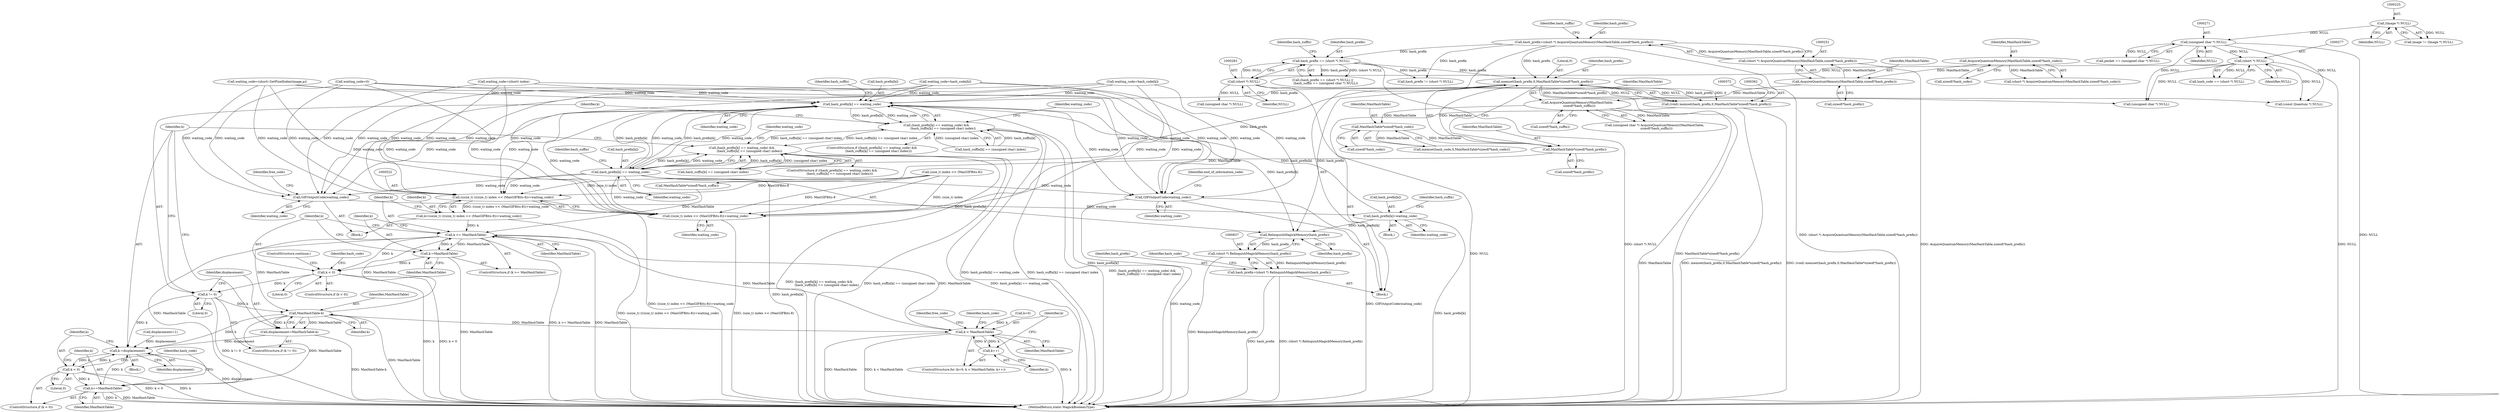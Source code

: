 digraph "0_ImageMagick6_61135001a625364e29bdce83832f043eebde7b5a_0@API" {
"1000363" [label="(Call,memset(hash_prefix,0,MaxHashTable*sizeof(*hash_prefix)))"];
"1000280" [label="(Call,hash_prefix == (short *) NULL)"];
"1000248" [label="(Call,hash_prefix=(short *) AcquireQuantumMemory(MaxHashTable,sizeof(*hash_prefix)))"];
"1000250" [label="(Call,(short *) AcquireQuantumMemory(MaxHashTable,sizeof(*hash_prefix)))"];
"1000252" [label="(Call,AcquireQuantumMemory(MaxHashTable,sizeof(*hash_prefix)))"];
"1000243" [label="(Call,AcquireQuantumMemory(MaxHashTable,sizeof(*hash_code)))"];
"1000282" [label="(Call,(short *) NULL)"];
"1000276" [label="(Call,(short *) NULL)"];
"1000270" [label="(Call,(unsigned char *) NULL)"];
"1000224" [label="(Call,(Image *) NULL)"];
"1000366" [label="(Call,MaxHashTable*sizeof(*hash_prefix))"];
"1000356" [label="(Call,MaxHashTable*sizeof(*hash_code))"];
"1000261" [label="(Call,AcquireQuantumMemory(MaxHashTable,\n    sizeof(*hash_suffix)))"];
"1000361" [label="(Call,(void) memset(hash_prefix,0,MaxHashTable*sizeof(*hash_prefix)))"];
"1000553" [label="(Call,hash_prefix[k] == waiting_code)"];
"1000521" [label="(Call,(ssize_t) (((size_t) index << (MaxGIFBits-8))+waiting_code))"];
"1000519" [label="(Call,k=(ssize_t) (((size_t) index << (MaxGIFBits-8))+waiting_code))"];
"1000533" [label="(Call,k >= MaxHashTable)"];
"1000536" [label="(Call,k-=MaxHashTable)"];
"1000540" [label="(Call,k < 0)"];
"1000573" [label="(Call,k != 0)"];
"1000578" [label="(Call,MaxHashTable-k)"];
"1000576" [label="(Call,displacement=MaxHashTable-k)"];
"1000583" [label="(Call,k-=displacement)"];
"1000587" [label="(Call,k < 0)"];
"1000590" [label="(Call,k+=MaxHashTable)"];
"1000662" [label="(Call,k < MaxHashTable)"];
"1000665" [label="(Call,k++)"];
"1000523" [label="(Call,((size_t) index << (MaxGIFBits-8))+waiting_code)"];
"1000552" [label="(Call,(hash_prefix[k] == waiting_code) &&\n              (hash_suffix[k] == (unsigned char) index))"];
"1000601" [label="(Call,(hash_prefix[k] == waiting_code) &&\n                (hash_suffix[k] == (unsigned char) index))"];
"1000602" [label="(Call,hash_prefix[k] == waiting_code)"];
"1000629" [label="(Call,GIFOutputCode(waiting_code))"];
"1000644" [label="(Call,hash_prefix[k]=waiting_code)"];
"1000838" [label="(Call,RelinquishMagickMemory(hash_prefix))"];
"1000836" [label="(Call,(short *) RelinquishMagickMemory(hash_prefix))"];
"1000834" [label="(Call,hash_prefix=(short *) RelinquishMagickMemory(hash_prefix))"];
"1000770" [label="(Call,GIFOutputCode(waiting_code))"];
"1000584" [label="(Identifier,k)"];
"1000457" [label="(Call,(const Quantum *) NULL)"];
"1000773" [label="(Identifier,end_of_information_code)"];
"1000253" [label="(Identifier,MaxHashTable)"];
"1000586" [label="(ControlStructure,if (k < 0))"];
"1000520" [label="(Identifier,k)"];
"1000243" [label="(Call,AcquireQuantumMemory(MaxHashTable,sizeof(*hash_code)))"];
"1000585" [label="(Identifier,displacement)"];
"1000466" [label="(Call,waiting_code=(short) GetPixelIndex(image,p))"];
"1000538" [label="(Identifier,MaxHashTable)"];
"1000524" [label="(Call,(size_t) index << (MaxGIFBits-8))"];
"1000609" [label="(Identifier,hash_suffix)"];
"1000630" [label="(Identifier,waiting_code)"];
"1000615" [label="(Call,waiting_code=hash_code[k])"];
"1000533" [label="(Call,k >= MaxHashTable)"];
"1000358" [label="(Call,sizeof(*hash_code))"];
"1000836" [label="(Call,(short *) RelinquishMagickMemory(hash_prefix))"];
"1000224" [label="(Call,(Image *) NULL)"];
"1000263" [label="(Call,sizeof(*hash_suffix))"];
"1000578" [label="(Call,MaxHashTable-k)"];
"1000270" [label="(Call,(unsigned char *) NULL)"];
"1000588" [label="(Identifier,k)"];
"1000645" [label="(Call,hash_prefix[k])"];
"1000582" [label="(Block,)"];
"1000284" [label="(Identifier,NULL)"];
"1000497" [label="(Block,)"];
"1000575" [label="(Literal,0)"];
"1000607" [label="(Call,hash_suffix[k] == (unsigned char) index)"];
"1000659" [label="(Call,k=0)"];
"1000272" [label="(Identifier,NULL)"];
"1000551" [label="(ControlStructure,if ((hash_prefix[k] == waiting_code) &&\n              (hash_suffix[k] == (unsigned char) index)))"];
"1000361" [label="(Call,(void) memset(hash_prefix,0,MaxHashTable*sizeof(*hash_prefix)))"];
"1000664" [label="(Identifier,MaxHashTable)"];
"1000501" [label="(Call,displacement=1)"];
"1000250" [label="(Call,(short *) AcquireQuantumMemory(MaxHashTable,sizeof(*hash_prefix)))"];
"1000590" [label="(Call,k+=MaxHashTable)"];
"1000635" [label="(Block,)"];
"1000567" [label="(Identifier,waiting_code)"];
"1000601" [label="(Call,(hash_prefix[k] == waiting_code) &&\n                (hash_suffix[k] == (unsigned char) index))"];
"1000357" [label="(Identifier,MaxHashTable)"];
"1000663" [label="(Identifier,k)"];
"1000633" [label="(Identifier,free_code)"];
"1000534" [label="(Identifier,k)"];
"1000658" [label="(ControlStructure,for (k=0; k < MaxHashTable; k++))"];
"1000294" [label="(Call,(unsigned char *) NULL)"];
"1000368" [label="(Call,sizeof(*hash_prefix))"];
"1000554" [label="(Call,hash_prefix[k])"];
"1000366" [label="(Call,MaxHashTable*sizeof(*hash_prefix))"];
"1000662" [label="(Call,k < MaxHashTable)"];
"1000589" [label="(Literal,0)"];
"1000276" [label="(Call,(short *) NULL)"];
"1000226" [label="(Identifier,NULL)"];
"1000280" [label="(Call,hash_prefix == (short *) NULL)"];
"1000536" [label="(Call,k-=MaxHashTable)"];
"1000287" [label="(Call,(unsigned char *) NULL)"];
"1000248" [label="(Call,hash_prefix=(short *) AcquireQuantumMemory(MaxHashTable,sizeof(*hash_prefix)))"];
"1000839" [label="(Identifier,hash_prefix)"];
"1000376" [label="(Call,MaxHashTable*sizeof(*hash_suffix))"];
"1000547" [label="(Identifier,hash_code)"];
"1000259" [label="(Call,(unsigned char *) AcquireQuantumMemory(MaxHashTable,\n    sizeof(*hash_suffix)))"];
"1000673" [label="(Identifier,free_code)"];
"1000770" [label="(Call,GIFOutputCode(waiting_code))"];
"1000686" [label="(Call,waiting_code=(short) index)"];
"1000665" [label="(Call,k++)"];
"1000577" [label="(Identifier,displacement)"];
"1000353" [label="(Call,memset(hash_code,0,MaxHashTable*sizeof(*hash_code)))"];
"1000367" [label="(Identifier,MaxHashTable)"];
"1000572" [label="(ControlStructure,if (k != 0))"];
"1000834" [label="(Call,hash_prefix=(short *) RelinquishMagickMemory(hash_prefix))"];
"1000274" [label="(Call,hash_code == (short *) NULL)"];
"1000669" [label="(Identifier,hash_code)"];
"1000552" [label="(Call,(hash_prefix[k] == waiting_code) &&\n              (hash_suffix[k] == (unsigned char) index))"];
"1000254" [label="(Call,sizeof(*hash_prefix))"];
"1000519" [label="(Call,k=(ssize_t) (((size_t) index << (MaxGIFBits-8))+waiting_code))"];
"1000282" [label="(Call,(short *) NULL)"];
"1000286" [label="(Identifier,hash_suffix)"];
"1000648" [label="(Identifier,waiting_code)"];
"1000835" [label="(Identifier,hash_prefix)"];
"1000537" [label="(Identifier,k)"];
"1000580" [label="(Identifier,k)"];
"1000244" [label="(Identifier,MaxHashTable)"];
"1000591" [label="(Identifier,k)"];
"1000558" [label="(Call,hash_suffix[k] == (unsigned char) index)"];
"1000629" [label="(Call,GIFOutputCode(waiting_code))"];
"1000616" [label="(Identifier,waiting_code)"];
"1000363" [label="(Call,memset(hash_prefix,0,MaxHashTable*sizeof(*hash_prefix)))"];
"1000606" [label="(Identifier,waiting_code)"];
"1000281" [label="(Identifier,hash_prefix)"];
"1000540" [label="(Call,k < 0)"];
"1000576" [label="(Call,displacement=MaxHashTable-k)"];
"1000117" [label="(Block,)"];
"1000539" [label="(ControlStructure,if (k < 0))"];
"1000252" [label="(Call,AcquireQuantumMemory(MaxHashTable,sizeof(*hash_prefix)))"];
"1000222" [label="(Call,image != (Image *) NULL)"];
"1000841" [label="(Identifier,hash_code)"];
"1000854" [label="(MethodReturn,static MagickBooleanType)"];
"1000560" [label="(Identifier,hash_suffix)"];
"1000592" [label="(Identifier,MaxHashTable)"];
"1000535" [label="(Identifier,MaxHashTable)"];
"1000644" [label="(Call,hash_prefix[k]=waiting_code)"];
"1000651" [label="(Identifier,hash_suffix)"];
"1000557" [label="(Identifier,waiting_code)"];
"1000316" [label="(Call,hash_prefix != (short *) NULL)"];
"1000553" [label="(Call,hash_prefix[k] == waiting_code)"];
"1000543" [label="(ControlStructure,continue;)"];
"1000424" [label="(Call,waiting_code=0)"];
"1000573" [label="(Call,k != 0)"];
"1000596" [label="(Identifier,hash_code)"];
"1000603" [label="(Call,hash_prefix[k])"];
"1000245" [label="(Call,sizeof(*hash_code))"];
"1000268" [label="(Call,packet == (unsigned char *) NULL)"];
"1000531" [label="(Identifier,waiting_code)"];
"1000532" [label="(ControlStructure,if (k >= MaxHashTable))"];
"1000356" [label="(Call,MaxHashTable*sizeof(*hash_code))"];
"1000258" [label="(Identifier,hash_suffix)"];
"1000838" [label="(Call,RelinquishMagickMemory(hash_prefix))"];
"1000262" [label="(Identifier,MaxHashTable)"];
"1000364" [label="(Identifier,hash_prefix)"];
"1000566" [label="(Call,waiting_code=hash_code[k])"];
"1000541" [label="(Identifier,k)"];
"1000583" [label="(Call,k-=displacement)"];
"1000602" [label="(Call,hash_prefix[k] == waiting_code)"];
"1000241" [label="(Call,(short *) AcquireQuantumMemory(MaxHashTable,sizeof(*hash_code)))"];
"1000574" [label="(Identifier,k)"];
"1000521" [label="(Call,(ssize_t) (((size_t) index << (MaxGIFBits-8))+waiting_code))"];
"1000542" [label="(Literal,0)"];
"1000771" [label="(Identifier,waiting_code)"];
"1000587" [label="(Call,k < 0)"];
"1000579" [label="(Identifier,MaxHashTable)"];
"1000523" [label="(Call,((size_t) index << (MaxGIFBits-8))+waiting_code)"];
"1000365" [label="(Literal,0)"];
"1000278" [label="(Identifier,NULL)"];
"1000261" [label="(Call,AcquireQuantumMemory(MaxHashTable,\n    sizeof(*hash_suffix)))"];
"1000666" [label="(Identifier,k)"];
"1000279" [label="(Call,(hash_prefix == (short *) NULL) ||\n      (hash_suffix == (unsigned char *) NULL))"];
"1000600" [label="(ControlStructure,if ((hash_prefix[k] == waiting_code) &&\n                (hash_suffix[k] == (unsigned char) index)))"];
"1000249" [label="(Identifier,hash_prefix)"];
"1000363" -> "1000361"  [label="AST: "];
"1000363" -> "1000366"  [label="CFG: "];
"1000364" -> "1000363"  [label="AST: "];
"1000365" -> "1000363"  [label="AST: "];
"1000366" -> "1000363"  [label="AST: "];
"1000361" -> "1000363"  [label="CFG: "];
"1000363" -> "1000854"  [label="DDG: MaxHashTable*sizeof(*hash_prefix)"];
"1000363" -> "1000361"  [label="DDG: hash_prefix"];
"1000363" -> "1000361"  [label="DDG: 0"];
"1000363" -> "1000361"  [label="DDG: MaxHashTable*sizeof(*hash_prefix)"];
"1000280" -> "1000363"  [label="DDG: hash_prefix"];
"1000248" -> "1000363"  [label="DDG: hash_prefix"];
"1000366" -> "1000363"  [label="DDG: MaxHashTable"];
"1000363" -> "1000553"  [label="DDG: hash_prefix"];
"1000363" -> "1000602"  [label="DDG: hash_prefix"];
"1000363" -> "1000838"  [label="DDG: hash_prefix"];
"1000280" -> "1000279"  [label="AST: "];
"1000280" -> "1000282"  [label="CFG: "];
"1000281" -> "1000280"  [label="AST: "];
"1000282" -> "1000280"  [label="AST: "];
"1000286" -> "1000280"  [label="CFG: "];
"1000279" -> "1000280"  [label="CFG: "];
"1000280" -> "1000854"  [label="DDG: (short *) NULL"];
"1000280" -> "1000279"  [label="DDG: hash_prefix"];
"1000280" -> "1000279"  [label="DDG: (short *) NULL"];
"1000248" -> "1000280"  [label="DDG: hash_prefix"];
"1000282" -> "1000280"  [label="DDG: NULL"];
"1000280" -> "1000316"  [label="DDG: hash_prefix"];
"1000248" -> "1000117"  [label="AST: "];
"1000248" -> "1000250"  [label="CFG: "];
"1000249" -> "1000248"  [label="AST: "];
"1000250" -> "1000248"  [label="AST: "];
"1000258" -> "1000248"  [label="CFG: "];
"1000248" -> "1000854"  [label="DDG: (short *) AcquireQuantumMemory(MaxHashTable,sizeof(*hash_prefix))"];
"1000250" -> "1000248"  [label="DDG: AcquireQuantumMemory(MaxHashTable,sizeof(*hash_prefix))"];
"1000248" -> "1000316"  [label="DDG: hash_prefix"];
"1000250" -> "1000252"  [label="CFG: "];
"1000251" -> "1000250"  [label="AST: "];
"1000252" -> "1000250"  [label="AST: "];
"1000250" -> "1000854"  [label="DDG: AcquireQuantumMemory(MaxHashTable,sizeof(*hash_prefix))"];
"1000252" -> "1000250"  [label="DDG: MaxHashTable"];
"1000252" -> "1000254"  [label="CFG: "];
"1000253" -> "1000252"  [label="AST: "];
"1000254" -> "1000252"  [label="AST: "];
"1000243" -> "1000252"  [label="DDG: MaxHashTable"];
"1000252" -> "1000261"  [label="DDG: MaxHashTable"];
"1000243" -> "1000241"  [label="AST: "];
"1000243" -> "1000245"  [label="CFG: "];
"1000244" -> "1000243"  [label="AST: "];
"1000245" -> "1000243"  [label="AST: "];
"1000241" -> "1000243"  [label="CFG: "];
"1000243" -> "1000241"  [label="DDG: MaxHashTable"];
"1000282" -> "1000284"  [label="CFG: "];
"1000283" -> "1000282"  [label="AST: "];
"1000284" -> "1000282"  [label="AST: "];
"1000282" -> "1000854"  [label="DDG: NULL"];
"1000276" -> "1000282"  [label="DDG: NULL"];
"1000282" -> "1000287"  [label="DDG: NULL"];
"1000282" -> "1000294"  [label="DDG: NULL"];
"1000282" -> "1000457"  [label="DDG: NULL"];
"1000276" -> "1000274"  [label="AST: "];
"1000276" -> "1000278"  [label="CFG: "];
"1000277" -> "1000276"  [label="AST: "];
"1000278" -> "1000276"  [label="AST: "];
"1000274" -> "1000276"  [label="CFG: "];
"1000276" -> "1000854"  [label="DDG: NULL"];
"1000276" -> "1000274"  [label="DDG: NULL"];
"1000270" -> "1000276"  [label="DDG: NULL"];
"1000276" -> "1000294"  [label="DDG: NULL"];
"1000276" -> "1000457"  [label="DDG: NULL"];
"1000270" -> "1000268"  [label="AST: "];
"1000270" -> "1000272"  [label="CFG: "];
"1000271" -> "1000270"  [label="AST: "];
"1000272" -> "1000270"  [label="AST: "];
"1000268" -> "1000270"  [label="CFG: "];
"1000270" -> "1000854"  [label="DDG: NULL"];
"1000270" -> "1000268"  [label="DDG: NULL"];
"1000224" -> "1000270"  [label="DDG: NULL"];
"1000270" -> "1000294"  [label="DDG: NULL"];
"1000270" -> "1000457"  [label="DDG: NULL"];
"1000224" -> "1000222"  [label="AST: "];
"1000224" -> "1000226"  [label="CFG: "];
"1000225" -> "1000224"  [label="AST: "];
"1000226" -> "1000224"  [label="AST: "];
"1000222" -> "1000224"  [label="CFG: "];
"1000224" -> "1000222"  [label="DDG: NULL"];
"1000366" -> "1000368"  [label="CFG: "];
"1000367" -> "1000366"  [label="AST: "];
"1000368" -> "1000366"  [label="AST: "];
"1000356" -> "1000366"  [label="DDG: MaxHashTable"];
"1000366" -> "1000376"  [label="DDG: MaxHashTable"];
"1000356" -> "1000353"  [label="AST: "];
"1000356" -> "1000358"  [label="CFG: "];
"1000357" -> "1000356"  [label="AST: "];
"1000358" -> "1000356"  [label="AST: "];
"1000353" -> "1000356"  [label="CFG: "];
"1000356" -> "1000353"  [label="DDG: MaxHashTable"];
"1000261" -> "1000356"  [label="DDG: MaxHashTable"];
"1000261" -> "1000259"  [label="AST: "];
"1000261" -> "1000263"  [label="CFG: "];
"1000262" -> "1000261"  [label="AST: "];
"1000263" -> "1000261"  [label="AST: "];
"1000259" -> "1000261"  [label="CFG: "];
"1000261" -> "1000854"  [label="DDG: MaxHashTable"];
"1000261" -> "1000259"  [label="DDG: MaxHashTable"];
"1000361" -> "1000117"  [label="AST: "];
"1000362" -> "1000361"  [label="AST: "];
"1000372" -> "1000361"  [label="CFG: "];
"1000361" -> "1000854"  [label="DDG: (void) memset(hash_prefix,0,MaxHashTable*sizeof(*hash_prefix))"];
"1000361" -> "1000854"  [label="DDG: memset(hash_prefix,0,MaxHashTable*sizeof(*hash_prefix))"];
"1000553" -> "1000552"  [label="AST: "];
"1000553" -> "1000557"  [label="CFG: "];
"1000554" -> "1000553"  [label="AST: "];
"1000557" -> "1000553"  [label="AST: "];
"1000560" -> "1000553"  [label="CFG: "];
"1000552" -> "1000553"  [label="CFG: "];
"1000553" -> "1000854"  [label="DDG: hash_prefix[k]"];
"1000553" -> "1000521"  [label="DDG: waiting_code"];
"1000553" -> "1000523"  [label="DDG: waiting_code"];
"1000553" -> "1000552"  [label="DDG: hash_prefix[k]"];
"1000553" -> "1000552"  [label="DDG: waiting_code"];
"1000644" -> "1000553"  [label="DDG: hash_prefix[k]"];
"1000602" -> "1000553"  [label="DDG: hash_prefix[k]"];
"1000602" -> "1000553"  [label="DDG: waiting_code"];
"1000424" -> "1000553"  [label="DDG: waiting_code"];
"1000615" -> "1000553"  [label="DDG: waiting_code"];
"1000466" -> "1000553"  [label="DDG: waiting_code"];
"1000686" -> "1000553"  [label="DDG: waiting_code"];
"1000566" -> "1000553"  [label="DDG: waiting_code"];
"1000553" -> "1000602"  [label="DDG: hash_prefix[k]"];
"1000553" -> "1000602"  [label="DDG: waiting_code"];
"1000553" -> "1000629"  [label="DDG: waiting_code"];
"1000553" -> "1000770"  [label="DDG: waiting_code"];
"1000553" -> "1000838"  [label="DDG: hash_prefix[k]"];
"1000521" -> "1000519"  [label="AST: "];
"1000521" -> "1000523"  [label="CFG: "];
"1000522" -> "1000521"  [label="AST: "];
"1000523" -> "1000521"  [label="AST: "];
"1000519" -> "1000521"  [label="CFG: "];
"1000521" -> "1000854"  [label="DDG: ((size_t) index << (MaxGIFBits-8))+waiting_code"];
"1000521" -> "1000519"  [label="DDG: ((size_t) index << (MaxGIFBits-8))+waiting_code"];
"1000524" -> "1000521"  [label="DDG: (size_t) index"];
"1000524" -> "1000521"  [label="DDG: MaxGIFBits-8"];
"1000424" -> "1000521"  [label="DDG: waiting_code"];
"1000602" -> "1000521"  [label="DDG: waiting_code"];
"1000615" -> "1000521"  [label="DDG: waiting_code"];
"1000466" -> "1000521"  [label="DDG: waiting_code"];
"1000686" -> "1000521"  [label="DDG: waiting_code"];
"1000566" -> "1000521"  [label="DDG: waiting_code"];
"1000519" -> "1000497"  [label="AST: "];
"1000520" -> "1000519"  [label="AST: "];
"1000534" -> "1000519"  [label="CFG: "];
"1000519" -> "1000854"  [label="DDG: (ssize_t) (((size_t) index << (MaxGIFBits-8))+waiting_code)"];
"1000519" -> "1000533"  [label="DDG: k"];
"1000533" -> "1000532"  [label="AST: "];
"1000533" -> "1000535"  [label="CFG: "];
"1000534" -> "1000533"  [label="AST: "];
"1000535" -> "1000533"  [label="AST: "];
"1000537" -> "1000533"  [label="CFG: "];
"1000541" -> "1000533"  [label="CFG: "];
"1000533" -> "1000854"  [label="DDG: k >= MaxHashTable"];
"1000533" -> "1000854"  [label="DDG: MaxHashTable"];
"1000578" -> "1000533"  [label="DDG: MaxHashTable"];
"1000376" -> "1000533"  [label="DDG: MaxHashTable"];
"1000662" -> "1000533"  [label="DDG: MaxHashTable"];
"1000533" -> "1000536"  [label="DDG: MaxHashTable"];
"1000533" -> "1000536"  [label="DDG: k"];
"1000533" -> "1000540"  [label="DDG: k"];
"1000533" -> "1000578"  [label="DDG: MaxHashTable"];
"1000533" -> "1000590"  [label="DDG: MaxHashTable"];
"1000533" -> "1000662"  [label="DDG: MaxHashTable"];
"1000536" -> "1000532"  [label="AST: "];
"1000536" -> "1000538"  [label="CFG: "];
"1000537" -> "1000536"  [label="AST: "];
"1000538" -> "1000536"  [label="AST: "];
"1000541" -> "1000536"  [label="CFG: "];
"1000536" -> "1000854"  [label="DDG: MaxHashTable"];
"1000536" -> "1000540"  [label="DDG: k"];
"1000540" -> "1000539"  [label="AST: "];
"1000540" -> "1000542"  [label="CFG: "];
"1000541" -> "1000540"  [label="AST: "];
"1000542" -> "1000540"  [label="AST: "];
"1000543" -> "1000540"  [label="CFG: "];
"1000547" -> "1000540"  [label="CFG: "];
"1000540" -> "1000854"  [label="DDG: k < 0"];
"1000540" -> "1000854"  [label="DDG: k"];
"1000540" -> "1000573"  [label="DDG: k"];
"1000573" -> "1000572"  [label="AST: "];
"1000573" -> "1000575"  [label="CFG: "];
"1000574" -> "1000573"  [label="AST: "];
"1000575" -> "1000573"  [label="AST: "];
"1000577" -> "1000573"  [label="CFG: "];
"1000584" -> "1000573"  [label="CFG: "];
"1000573" -> "1000854"  [label="DDG: k != 0"];
"1000573" -> "1000578"  [label="DDG: k"];
"1000573" -> "1000583"  [label="DDG: k"];
"1000578" -> "1000576"  [label="AST: "];
"1000578" -> "1000580"  [label="CFG: "];
"1000579" -> "1000578"  [label="AST: "];
"1000580" -> "1000578"  [label="AST: "];
"1000576" -> "1000578"  [label="CFG: "];
"1000578" -> "1000854"  [label="DDG: MaxHashTable"];
"1000578" -> "1000576"  [label="DDG: MaxHashTable"];
"1000578" -> "1000576"  [label="DDG: k"];
"1000578" -> "1000583"  [label="DDG: k"];
"1000578" -> "1000590"  [label="DDG: MaxHashTable"];
"1000578" -> "1000662"  [label="DDG: MaxHashTable"];
"1000576" -> "1000572"  [label="AST: "];
"1000577" -> "1000576"  [label="AST: "];
"1000584" -> "1000576"  [label="CFG: "];
"1000576" -> "1000854"  [label="DDG: MaxHashTable-k"];
"1000576" -> "1000583"  [label="DDG: displacement"];
"1000583" -> "1000582"  [label="AST: "];
"1000583" -> "1000585"  [label="CFG: "];
"1000584" -> "1000583"  [label="AST: "];
"1000585" -> "1000583"  [label="AST: "];
"1000588" -> "1000583"  [label="CFG: "];
"1000583" -> "1000854"  [label="DDG: displacement"];
"1000501" -> "1000583"  [label="DDG: displacement"];
"1000587" -> "1000583"  [label="DDG: k"];
"1000590" -> "1000583"  [label="DDG: k"];
"1000583" -> "1000587"  [label="DDG: k"];
"1000587" -> "1000586"  [label="AST: "];
"1000587" -> "1000589"  [label="CFG: "];
"1000588" -> "1000587"  [label="AST: "];
"1000589" -> "1000587"  [label="AST: "];
"1000591" -> "1000587"  [label="CFG: "];
"1000596" -> "1000587"  [label="CFG: "];
"1000587" -> "1000854"  [label="DDG: k"];
"1000587" -> "1000854"  [label="DDG: k < 0"];
"1000587" -> "1000590"  [label="DDG: k"];
"1000590" -> "1000586"  [label="AST: "];
"1000590" -> "1000592"  [label="CFG: "];
"1000591" -> "1000590"  [label="AST: "];
"1000592" -> "1000590"  [label="AST: "];
"1000596" -> "1000590"  [label="CFG: "];
"1000590" -> "1000854"  [label="DDG: MaxHashTable"];
"1000590" -> "1000854"  [label="DDG: k"];
"1000662" -> "1000658"  [label="AST: "];
"1000662" -> "1000664"  [label="CFG: "];
"1000663" -> "1000662"  [label="AST: "];
"1000664" -> "1000662"  [label="AST: "];
"1000669" -> "1000662"  [label="CFG: "];
"1000673" -> "1000662"  [label="CFG: "];
"1000662" -> "1000854"  [label="DDG: k"];
"1000662" -> "1000854"  [label="DDG: MaxHashTable"];
"1000662" -> "1000854"  [label="DDG: k < MaxHashTable"];
"1000659" -> "1000662"  [label="DDG: k"];
"1000665" -> "1000662"  [label="DDG: k"];
"1000662" -> "1000665"  [label="DDG: k"];
"1000665" -> "1000658"  [label="AST: "];
"1000665" -> "1000666"  [label="CFG: "];
"1000666" -> "1000665"  [label="AST: "];
"1000663" -> "1000665"  [label="CFG: "];
"1000523" -> "1000531"  [label="CFG: "];
"1000524" -> "1000523"  [label="AST: "];
"1000531" -> "1000523"  [label="AST: "];
"1000523" -> "1000854"  [label="DDG: (size_t) index << (MaxGIFBits-8)"];
"1000524" -> "1000523"  [label="DDG: (size_t) index"];
"1000524" -> "1000523"  [label="DDG: MaxGIFBits-8"];
"1000424" -> "1000523"  [label="DDG: waiting_code"];
"1000602" -> "1000523"  [label="DDG: waiting_code"];
"1000615" -> "1000523"  [label="DDG: waiting_code"];
"1000466" -> "1000523"  [label="DDG: waiting_code"];
"1000686" -> "1000523"  [label="DDG: waiting_code"];
"1000566" -> "1000523"  [label="DDG: waiting_code"];
"1000552" -> "1000551"  [label="AST: "];
"1000552" -> "1000558"  [label="CFG: "];
"1000558" -> "1000552"  [label="AST: "];
"1000567" -> "1000552"  [label="CFG: "];
"1000574" -> "1000552"  [label="CFG: "];
"1000552" -> "1000854"  [label="DDG: hash_prefix[k] == waiting_code"];
"1000552" -> "1000854"  [label="DDG: hash_suffix[k] == (unsigned char) index"];
"1000552" -> "1000854"  [label="DDG: (hash_prefix[k] == waiting_code) &&\n              (hash_suffix[k] == (unsigned char) index)"];
"1000601" -> "1000552"  [label="DDG: hash_suffix[k] == (unsigned char) index"];
"1000558" -> "1000552"  [label="DDG: hash_suffix[k]"];
"1000558" -> "1000552"  [label="DDG: (unsigned char) index"];
"1000552" -> "1000601"  [label="DDG: hash_suffix[k] == (unsigned char) index"];
"1000601" -> "1000600"  [label="AST: "];
"1000601" -> "1000602"  [label="CFG: "];
"1000601" -> "1000607"  [label="CFG: "];
"1000602" -> "1000601"  [label="AST: "];
"1000607" -> "1000601"  [label="AST: "];
"1000584" -> "1000601"  [label="CFG: "];
"1000616" -> "1000601"  [label="CFG: "];
"1000601" -> "1000854"  [label="DDG: hash_suffix[k] == (unsigned char) index"];
"1000601" -> "1000854"  [label="DDG: hash_prefix[k] == waiting_code"];
"1000601" -> "1000854"  [label="DDG: (hash_prefix[k] == waiting_code) &&\n                (hash_suffix[k] == (unsigned char) index)"];
"1000602" -> "1000601"  [label="DDG: hash_prefix[k]"];
"1000602" -> "1000601"  [label="DDG: waiting_code"];
"1000607" -> "1000601"  [label="DDG: hash_suffix[k]"];
"1000607" -> "1000601"  [label="DDG: (unsigned char) index"];
"1000602" -> "1000606"  [label="CFG: "];
"1000603" -> "1000602"  [label="AST: "];
"1000606" -> "1000602"  [label="AST: "];
"1000609" -> "1000602"  [label="CFG: "];
"1000602" -> "1000854"  [label="DDG: hash_prefix[k]"];
"1000602" -> "1000629"  [label="DDG: waiting_code"];
"1000602" -> "1000770"  [label="DDG: waiting_code"];
"1000602" -> "1000838"  [label="DDG: hash_prefix[k]"];
"1000629" -> "1000497"  [label="AST: "];
"1000629" -> "1000630"  [label="CFG: "];
"1000630" -> "1000629"  [label="AST: "];
"1000633" -> "1000629"  [label="CFG: "];
"1000615" -> "1000629"  [label="DDG: waiting_code"];
"1000424" -> "1000629"  [label="DDG: waiting_code"];
"1000466" -> "1000629"  [label="DDG: waiting_code"];
"1000686" -> "1000629"  [label="DDG: waiting_code"];
"1000566" -> "1000629"  [label="DDG: waiting_code"];
"1000629" -> "1000644"  [label="DDG: waiting_code"];
"1000644" -> "1000635"  [label="AST: "];
"1000644" -> "1000648"  [label="CFG: "];
"1000645" -> "1000644"  [label="AST: "];
"1000648" -> "1000644"  [label="AST: "];
"1000651" -> "1000644"  [label="CFG: "];
"1000644" -> "1000854"  [label="DDG: hash_prefix[k]"];
"1000644" -> "1000838"  [label="DDG: hash_prefix[k]"];
"1000838" -> "1000836"  [label="AST: "];
"1000838" -> "1000839"  [label="CFG: "];
"1000839" -> "1000838"  [label="AST: "];
"1000836" -> "1000838"  [label="CFG: "];
"1000838" -> "1000836"  [label="DDG: hash_prefix"];
"1000836" -> "1000834"  [label="AST: "];
"1000837" -> "1000836"  [label="AST: "];
"1000834" -> "1000836"  [label="CFG: "];
"1000836" -> "1000854"  [label="DDG: RelinquishMagickMemory(hash_prefix)"];
"1000836" -> "1000834"  [label="DDG: RelinquishMagickMemory(hash_prefix)"];
"1000834" -> "1000117"  [label="AST: "];
"1000835" -> "1000834"  [label="AST: "];
"1000841" -> "1000834"  [label="CFG: "];
"1000834" -> "1000854"  [label="DDG: hash_prefix"];
"1000834" -> "1000854"  [label="DDG: (short *) RelinquishMagickMemory(hash_prefix)"];
"1000770" -> "1000117"  [label="AST: "];
"1000770" -> "1000771"  [label="CFG: "];
"1000771" -> "1000770"  [label="AST: "];
"1000773" -> "1000770"  [label="CFG: "];
"1000770" -> "1000854"  [label="DDG: GIFOutputCode(waiting_code)"];
"1000770" -> "1000854"  [label="DDG: waiting_code"];
"1000424" -> "1000770"  [label="DDG: waiting_code"];
"1000615" -> "1000770"  [label="DDG: waiting_code"];
"1000466" -> "1000770"  [label="DDG: waiting_code"];
"1000686" -> "1000770"  [label="DDG: waiting_code"];
"1000566" -> "1000770"  [label="DDG: waiting_code"];
}
